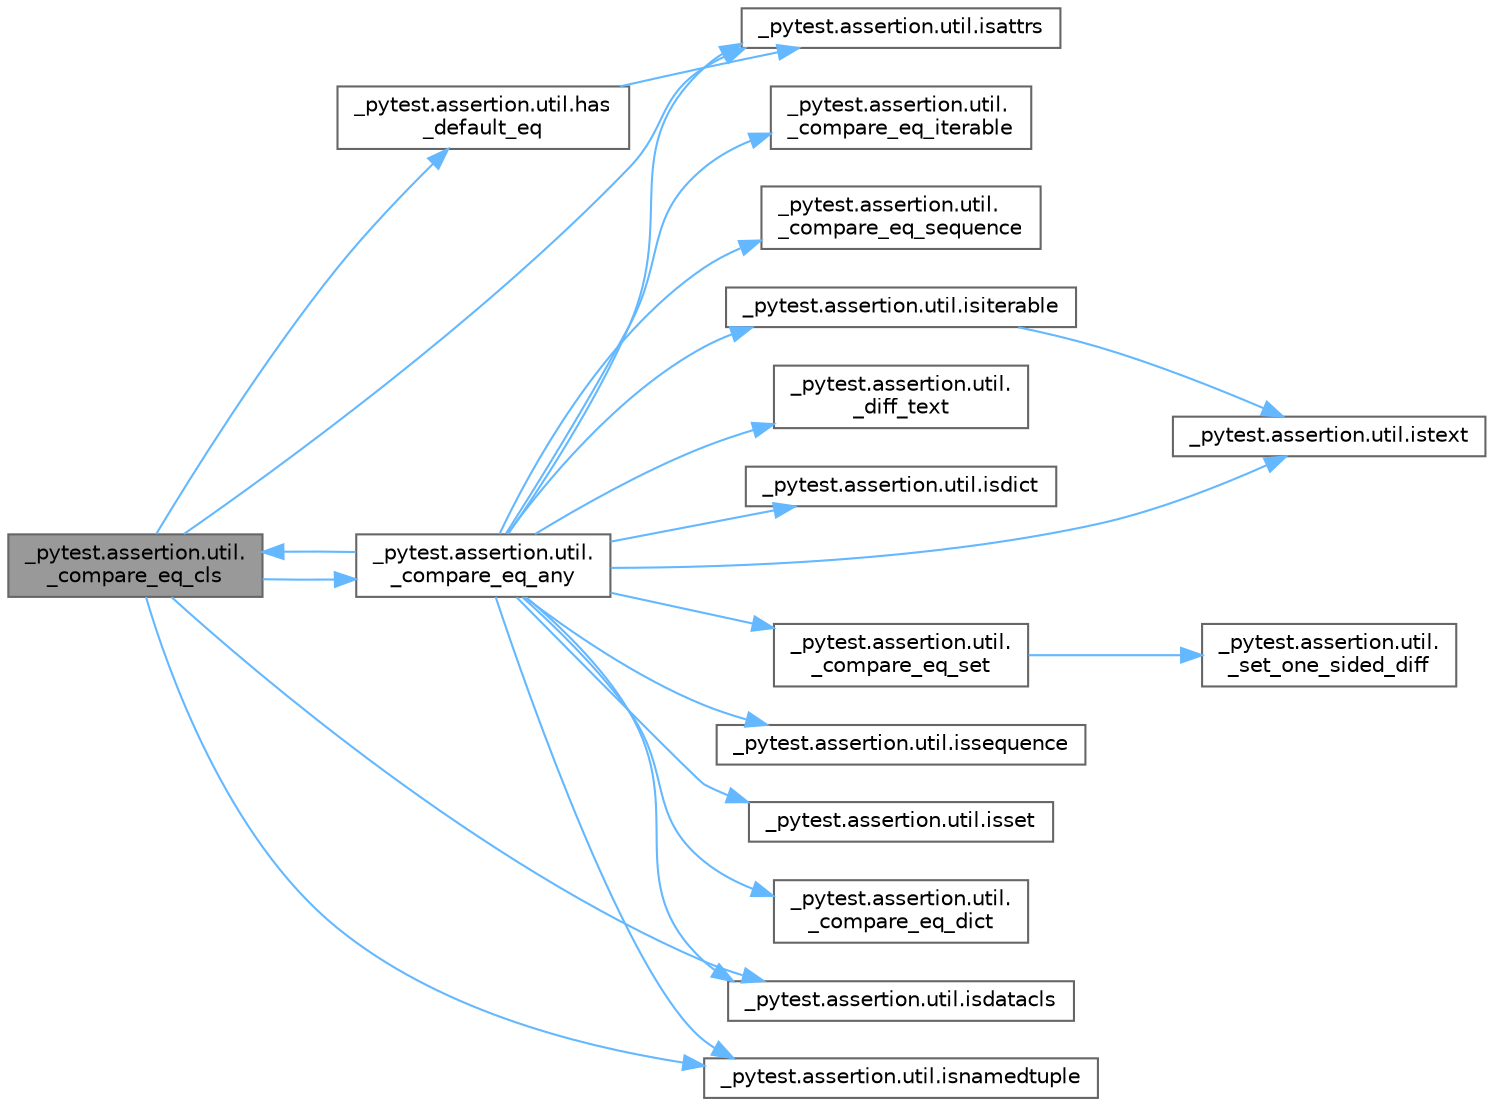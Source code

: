 digraph "_pytest.assertion.util._compare_eq_cls"
{
 // LATEX_PDF_SIZE
  bgcolor="transparent";
  edge [fontname=Helvetica,fontsize=10,labelfontname=Helvetica,labelfontsize=10];
  node [fontname=Helvetica,fontsize=10,shape=box,height=0.2,width=0.4];
  rankdir="LR";
  Node1 [id="Node000001",label="_pytest.assertion.util.\l_compare_eq_cls",height=0.2,width=0.4,color="gray40", fillcolor="grey60", style="filled", fontcolor="black",tooltip=" "];
  Node1 -> Node2 [id="edge1_Node000001_Node000002",color="steelblue1",style="solid",tooltip=" "];
  Node2 [id="Node000002",label="_pytest.assertion.util.\l_compare_eq_any",height=0.2,width=0.4,color="grey40", fillcolor="white", style="filled",URL="$namespace__pytest_1_1assertion_1_1util.html#ab52c9a30f318640eb022320ae5e51859",tooltip=" "];
  Node2 -> Node1 [id="edge2_Node000002_Node000001",color="steelblue1",style="solid",tooltip=" "];
  Node2 -> Node3 [id="edge3_Node000002_Node000003",color="steelblue1",style="solid",tooltip=" "];
  Node3 [id="Node000003",label="_pytest.assertion.util.\l_compare_eq_dict",height=0.2,width=0.4,color="grey40", fillcolor="white", style="filled",URL="$namespace__pytest_1_1assertion_1_1util.html#ad252e29d1f747378323b92637478bbf9",tooltip=" "];
  Node2 -> Node4 [id="edge4_Node000002_Node000004",color="steelblue1",style="solid",tooltip=" "];
  Node4 [id="Node000004",label="_pytest.assertion.util.\l_compare_eq_iterable",height=0.2,width=0.4,color="grey40", fillcolor="white", style="filled",URL="$namespace__pytest_1_1assertion_1_1util.html#a0d782fb708a07e82892bc91a6e300ffe",tooltip=" "];
  Node2 -> Node5 [id="edge5_Node000002_Node000005",color="steelblue1",style="solid",tooltip=" "];
  Node5 [id="Node000005",label="_pytest.assertion.util.\l_compare_eq_sequence",height=0.2,width=0.4,color="grey40", fillcolor="white", style="filled",URL="$namespace__pytest_1_1assertion_1_1util.html#a8d288574beb1caa347cce1e6ce82a62a",tooltip=" "];
  Node2 -> Node6 [id="edge6_Node000002_Node000006",color="steelblue1",style="solid",tooltip=" "];
  Node6 [id="Node000006",label="_pytest.assertion.util.\l_compare_eq_set",height=0.2,width=0.4,color="grey40", fillcolor="white", style="filled",URL="$namespace__pytest_1_1assertion_1_1util.html#af91fb98149c563da8370f9f07f1b2da2",tooltip=" "];
  Node6 -> Node7 [id="edge7_Node000006_Node000007",color="steelblue1",style="solid",tooltip=" "];
  Node7 [id="Node000007",label="_pytest.assertion.util.\l_set_one_sided_diff",height=0.2,width=0.4,color="grey40", fillcolor="white", style="filled",URL="$namespace__pytest_1_1assertion_1_1util.html#a2970c56a957686a59acf06ff8b7c9f15",tooltip=" "];
  Node2 -> Node8 [id="edge8_Node000002_Node000008",color="steelblue1",style="solid",tooltip=" "];
  Node8 [id="Node000008",label="_pytest.assertion.util.\l_diff_text",height=0.2,width=0.4,color="grey40", fillcolor="white", style="filled",URL="$namespace__pytest_1_1assertion_1_1util.html#a299199539bf339c086de170655ee0728",tooltip=" "];
  Node2 -> Node9 [id="edge9_Node000002_Node000009",color="steelblue1",style="solid",tooltip=" "];
  Node9 [id="Node000009",label="_pytest.assertion.util.isattrs",height=0.2,width=0.4,color="grey40", fillcolor="white", style="filled",URL="$namespace__pytest_1_1assertion_1_1util.html#aeaddcc9a2d6af026b4a32852abb1c669",tooltip=" "];
  Node2 -> Node10 [id="edge10_Node000002_Node000010",color="steelblue1",style="solid",tooltip=" "];
  Node10 [id="Node000010",label="_pytest.assertion.util.isdatacls",height=0.2,width=0.4,color="grey40", fillcolor="white", style="filled",URL="$namespace__pytest_1_1assertion_1_1util.html#afe4fe4d14336b414d6b4909c5f5e4106",tooltip=" "];
  Node2 -> Node11 [id="edge11_Node000002_Node000011",color="steelblue1",style="solid",tooltip=" "];
  Node11 [id="Node000011",label="_pytest.assertion.util.isdict",height=0.2,width=0.4,color="grey40", fillcolor="white", style="filled",URL="$namespace__pytest_1_1assertion_1_1util.html#af97f806277635dee3c91970615f783ee",tooltip=" "];
  Node2 -> Node12 [id="edge12_Node000002_Node000012",color="steelblue1",style="solid",tooltip=" "];
  Node12 [id="Node000012",label="_pytest.assertion.util.isiterable",height=0.2,width=0.4,color="grey40", fillcolor="white", style="filled",URL="$namespace__pytest_1_1assertion_1_1util.html#a11312b44a3352359c32ea708b5154dd2",tooltip=" "];
  Node12 -> Node13 [id="edge13_Node000012_Node000013",color="steelblue1",style="solid",tooltip=" "];
  Node13 [id="Node000013",label="_pytest.assertion.util.istext",height=0.2,width=0.4,color="grey40", fillcolor="white", style="filled",URL="$namespace__pytest_1_1assertion_1_1util.html#a86397ed6aa1376ef9be55fe1eed6207b",tooltip=" "];
  Node2 -> Node14 [id="edge14_Node000002_Node000014",color="steelblue1",style="solid",tooltip=" "];
  Node14 [id="Node000014",label="_pytest.assertion.util.isnamedtuple",height=0.2,width=0.4,color="grey40", fillcolor="white", style="filled",URL="$namespace__pytest_1_1assertion_1_1util.html#a83102cdcbee3b2e87b377626e1c18447",tooltip=" "];
  Node2 -> Node15 [id="edge15_Node000002_Node000015",color="steelblue1",style="solid",tooltip=" "];
  Node15 [id="Node000015",label="_pytest.assertion.util.issequence",height=0.2,width=0.4,color="grey40", fillcolor="white", style="filled",URL="$namespace__pytest_1_1assertion_1_1util.html#a322d5d19bf8207d0e9d5f5d2d2d21de8",tooltip=" "];
  Node2 -> Node16 [id="edge16_Node000002_Node000016",color="steelblue1",style="solid",tooltip=" "];
  Node16 [id="Node000016",label="_pytest.assertion.util.isset",height=0.2,width=0.4,color="grey40", fillcolor="white", style="filled",URL="$namespace__pytest_1_1assertion_1_1util.html#a08c7e0f13283b8ba1f579f62074acaa0",tooltip=" "];
  Node2 -> Node13 [id="edge17_Node000002_Node000013",color="steelblue1",style="solid",tooltip=" "];
  Node1 -> Node17 [id="edge18_Node000001_Node000017",color="steelblue1",style="solid",tooltip=" "];
  Node17 [id="Node000017",label="_pytest.assertion.util.has\l_default_eq",height=0.2,width=0.4,color="grey40", fillcolor="white", style="filled",URL="$namespace__pytest_1_1assertion_1_1util.html#aa8b348aa65a6c9181243b27b77c56220",tooltip=" "];
  Node17 -> Node9 [id="edge19_Node000017_Node000009",color="steelblue1",style="solid",tooltip=" "];
  Node1 -> Node9 [id="edge20_Node000001_Node000009",color="steelblue1",style="solid",tooltip=" "];
  Node1 -> Node10 [id="edge21_Node000001_Node000010",color="steelblue1",style="solid",tooltip=" "];
  Node1 -> Node14 [id="edge22_Node000001_Node000014",color="steelblue1",style="solid",tooltip=" "];
}
